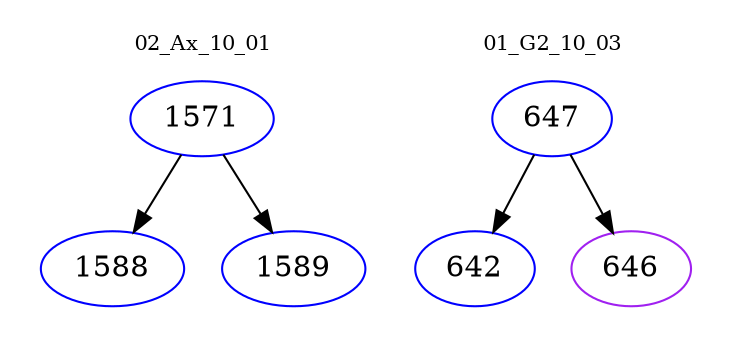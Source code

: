 digraph{
subgraph cluster_0 {
color = white
label = "02_Ax_10_01";
fontsize=10;
T0_1571 [label="1571", color="blue"]
T0_1571 -> T0_1588 [color="black"]
T0_1588 [label="1588", color="blue"]
T0_1571 -> T0_1589 [color="black"]
T0_1589 [label="1589", color="blue"]
}
subgraph cluster_1 {
color = white
label = "01_G2_10_03";
fontsize=10;
T1_647 [label="647", color="blue"]
T1_647 -> T1_642 [color="black"]
T1_642 [label="642", color="blue"]
T1_647 -> T1_646 [color="black"]
T1_646 [label="646", color="purple"]
}
}
